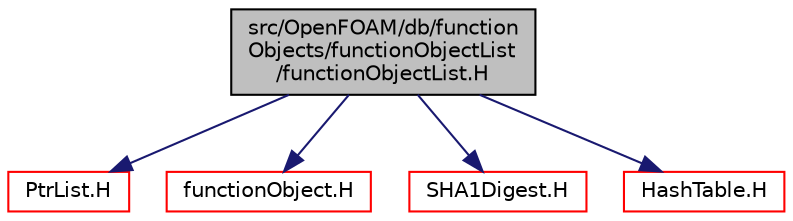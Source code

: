 digraph "src/OpenFOAM/db/functionObjects/functionObjectList/functionObjectList.H"
{
  bgcolor="transparent";
  edge [fontname="Helvetica",fontsize="10",labelfontname="Helvetica",labelfontsize="10"];
  node [fontname="Helvetica",fontsize="10",shape=record];
  Node1 [label="src/OpenFOAM/db/function\lObjects/functionObjectList\l/functionObjectList.H",height=0.2,width=0.4,color="black", fillcolor="grey75", style="filled", fontcolor="black"];
  Node1 -> Node2 [color="midnightblue",fontsize="10",style="solid",fontname="Helvetica"];
  Node2 [label="PtrList.H",height=0.2,width=0.4,color="red",URL="$a07655.html"];
  Node1 -> Node3 [color="midnightblue",fontsize="10",style="solid",fontname="Helvetica"];
  Node3 [label="functionObject.H",height=0.2,width=0.4,color="red",URL="$a07731.html"];
  Node1 -> Node4 [color="midnightblue",fontsize="10",style="solid",fontname="Helvetica"];
  Node4 [label="SHA1Digest.H",height=0.2,width=0.4,color="red",URL="$a08872.html"];
  Node1 -> Node5 [color="midnightblue",fontsize="10",style="solid",fontname="Helvetica"];
  Node5 [label="HashTable.H",height=0.2,width=0.4,color="red",URL="$a07575.html"];
}
